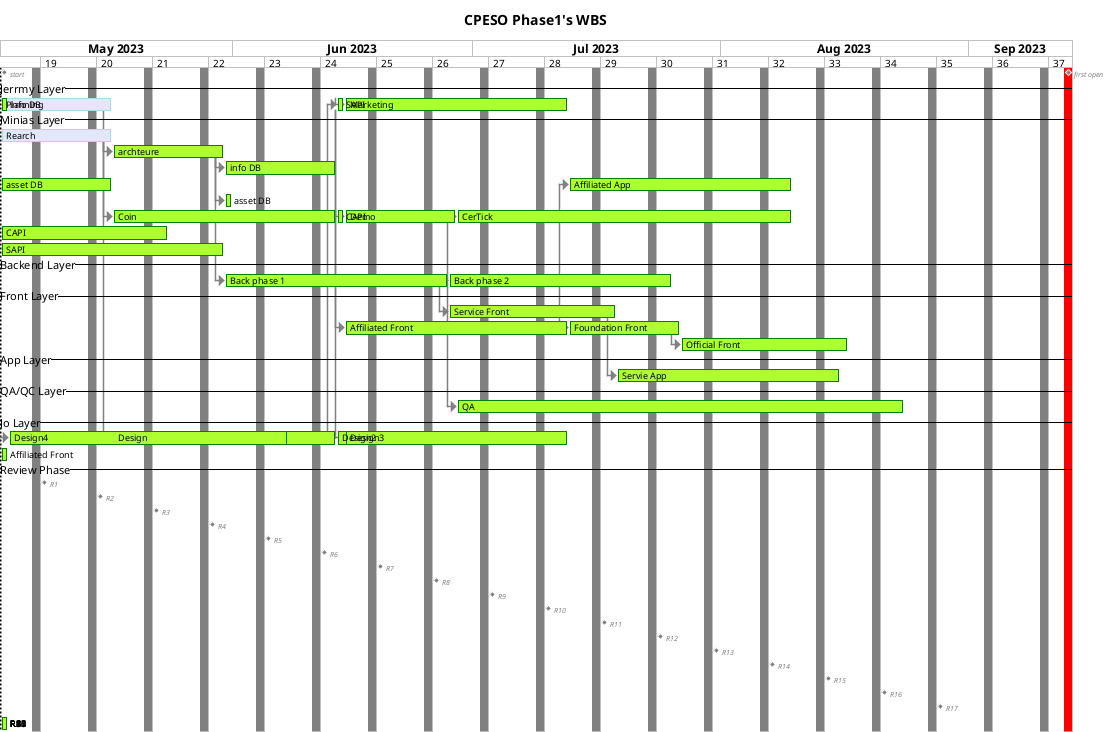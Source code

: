 @startgantt
<style>
ganttDiagram {
	arrow {
		LineColor grey
	}
    Separator {
        LineColor black
		Margin 0
		Padding 0
	}
    task {
        BackGroundColor GreenYellow
        LineColor Green
        FontSize 9
        unstarted {
            BackGroundColor Fuchsia
            LineColor FireBrick
        }
    }
    milestone {
        LineColor white
        BackGroundColor grey
        FontSize 7
        FontColor grey
        FontStyle italic
    }
}
</style>

'language ko
language en
title CPESO Phase1's WBS
'타이틀 숨기기
hide footbox
'쿼터 표시
'projectscale quarterly
'주간 표시
'printscale weekly
'줌
printscale weekly zoom 2
'토요일 휴무
'saturday are closed
'saturday is colored in #08F
'일요일 휴무
'sunday are closed
sunday is colored in grey
'오늘
'today is colored in #AAF
'today is 30 days after start and is colored in #AAF
'강조색
'2023-01-18 to 2021-01-22 are colored in salmon
2023-09-13 are colored in red

Project starts 2023-05-03

[start] happens at 2023-05-03
[first open] happens at 2023-09-13
[start] displays on same row as [first open]

-- Jerrmy Layer --

'[기획] as [Planning] lasts 7 days
[Planning] lasts 2 weeks
'[Planning] is 10% completed
[Planning] is colored in Lavender/LightBlue

-- Minias Layer --

[Rearch] lasts 2 weeks
'[Rearch] is 10% completed
[Rearch] is colored in Lavender/LightBlue

'[설계] as [archteure] lasts 2 weeks
[archteure] lasts 14 days
'[archteure] is 0% completed
[Rearch]->[archteure]

[info DB] as [DB archteure1] lasts 2 weeks
'[DB archteure1] is 0% completed
[archteure]->[DB archteure1]
[info DB] displays on same row as [Planning]

[asset DB] as [DB archteure2] lasts 2 weeks
'[DB archteure2] is 0% completed
[archteure]->[asset DB]

[Coin] lasts 4 weeks
'[Coin] is 0% completed
[Rearch]->[Coin]

[CAPI] as [coinapi] lasts 3 weeks
'[CAPI] is 0% completed
[Coin]->[CAPI]
[CAPI] displays on same row as [Coin]

[Demo] lasts 2 weeks
'[Demo] is 0% completed
[CAPI]->[Demo]
[Demo] displays on same row as [Coin]

[CerTick] lasts 6 weeks
'[CerTick] is 0% completed
[Demo]->[CerTick]
[CerTick] displays on same row as [Coin]

[SAPI] as [Service API] lasts 4 weeks
'[SAPI] is 0% completed
[Coin]->[SAPI]
[SAPI] displays on same row as [Planning]

[Marketing] lasts 4 weeks
'[Marketing] is 0% completed
[SAPI]->[Marketing]
[Marketing] displays on same row as [Planning]

-- Backend Layer --

[Back phase 1] as [BO] lasts 4 weeks
'[BO] is 0% completed
[archteure]->[BO]

[Back phase 2] as [BO2] lasts 4 weeks
'[BO2] is 0% completed
[BO]->[BO2]
[BO2] displays on same row as [BO]

-- Front Layer --
[Service Front] as [React2] lasts 3 weeks
'[React2] is 0% completed
[BO]->[React2]
'[React2] displays on same row as [React]

[Affiliated Front] as [React] lasts 28 days
'[React] is 0% completed
[SAPI]->[React]

[Foundation Front] lasts 2 weeks
'[Foundation Front]  is 0% completed
[React]->[Foundation Front]
[Foundation Front] displays on same row as [React]

[Official Front] lasts 3 weeks
'[Official Front]  is 0% completed
[Foundation Front]->[Official Front]

-- App Layer --

[Servie App] As [Android2] lasts 4 weeks
'[Android2] is 0% completed
[React2]->[Android2]
'[Android2] displays on same row as [archteure]

[Affiliated App] AS [Android] lasts 4 weeks
'[Android] is 0% completed
[React]->[Android]
[Android] displays on same row as [DB archteure2]

-- QA/QC Layer --

[QA] lasts 8 weeks
'[QA] is 0% completed
[Demo]->[QA]

-- Jo Layer --

[Design] lasts 4 weeks
'[Design] is 0% completed
[Planning]->[Design]

[Design2] lasts 3 weeks
'[Design2] is 0% completed
[Coin]->[Design2]
[Design2] displays on same row as [Design]

[Design3] lasts 4 weeks
'[Design3] is 0% completed
[SAPI]->[Design3]
[Design3] displays on same row as [Design]

[Design4] lasts 5 weeks
'[Design4] is 0% completed
[Affiliated Front]->[Design4]
[Design4] displays on same row as [Design]


-- Review Phase --

[R1] as [Review 01] happens at 2023-05-08
[R2] as [Review 02] happens on 1 weeks after [Review 01]'s end
[R3] as [Review 03] happens on 1 weeks after [Review 02]'s end
[R4] as [Review 04] happens on 1 weeks after [Review 03]'s end
[R5] as [Review 05] happens on 1 weeks after [Review 04]'s end
[R6] as [Review 06] happens on 1 weeks after [Review 05]'s end
[R7] as [Review 07] happens on 1 weeks after [Review 06]'s end
[R8] as [Review 08] happens on 1 weeks after [Review 07]'s end
[R9] as [Review 09] happens on 1 weeks after [Review 08]'s end
[R10] as [Review 10] happens on 1 weeks after [Review 09]'s end
[R11] as [Review 11] happens on 1 weeks after [Review 10]'s end
[R12] as [Review 12] happens on 1 weeks after [Review 11]'s end
[R13] as [Review 13] happens on 1 weeks after [Review 12]'s end
[R14] as [Review 14] happens on 1 weeks after [Review 13]'s end
[R15] as [Review 15] happens on 1 weeks after [Review 14]'s end
[R16] as [Review 16] happens on 1 weeks after [Review 15]'s end
[R17] as [Review 17] happens on 1 weeks after [Review 16]'s end

[R1]  displays on same row as [R1]
[R2]  displays on same row as [R1]
[R3]  displays on same row as [R1]
[R4]  displays on same row as [R1]
[R5]  displays on same row as [R1]
[R6]  displays on same row as [R1]
[R7]  displays on same row as [R1]
[R8]  displays on same row as [R1]
[R9]  displays on same row as [R1]
[R10] displays on same row as [R1]
[R11] displays on same row as [R1]
[R12] displays on same row as [R1]
[R13] displays on same row as [R1]
[R14] displays on same row as [R1]
[R15] displays on same row as [R1]
[R16] displays on same row as [R1]
[R17] displays on same row as [R1]

'Separator just 1 days before [R1]'s start
Separator just at [R1]'s start
Separator just at [R2]'s start
Separator just at [R3]'s start
Separator just at [R4]'s start
Separator just at [R5]'s start
Separator just at [R6]'s start
Separator just at [R7]'s start
Separator just at [R8]'s start
Separator just at [R9]'s start
Separator just at [R10]'s start
Separator just at [R11]'s start
Separator just at [R12]'s start
Separator just at [R13]'s start
Separator just at [R14]'s start
Separator just at [R15]'s start
Separator just at [R16]'s start
Separator just at [R17]'s start

@endgantt
